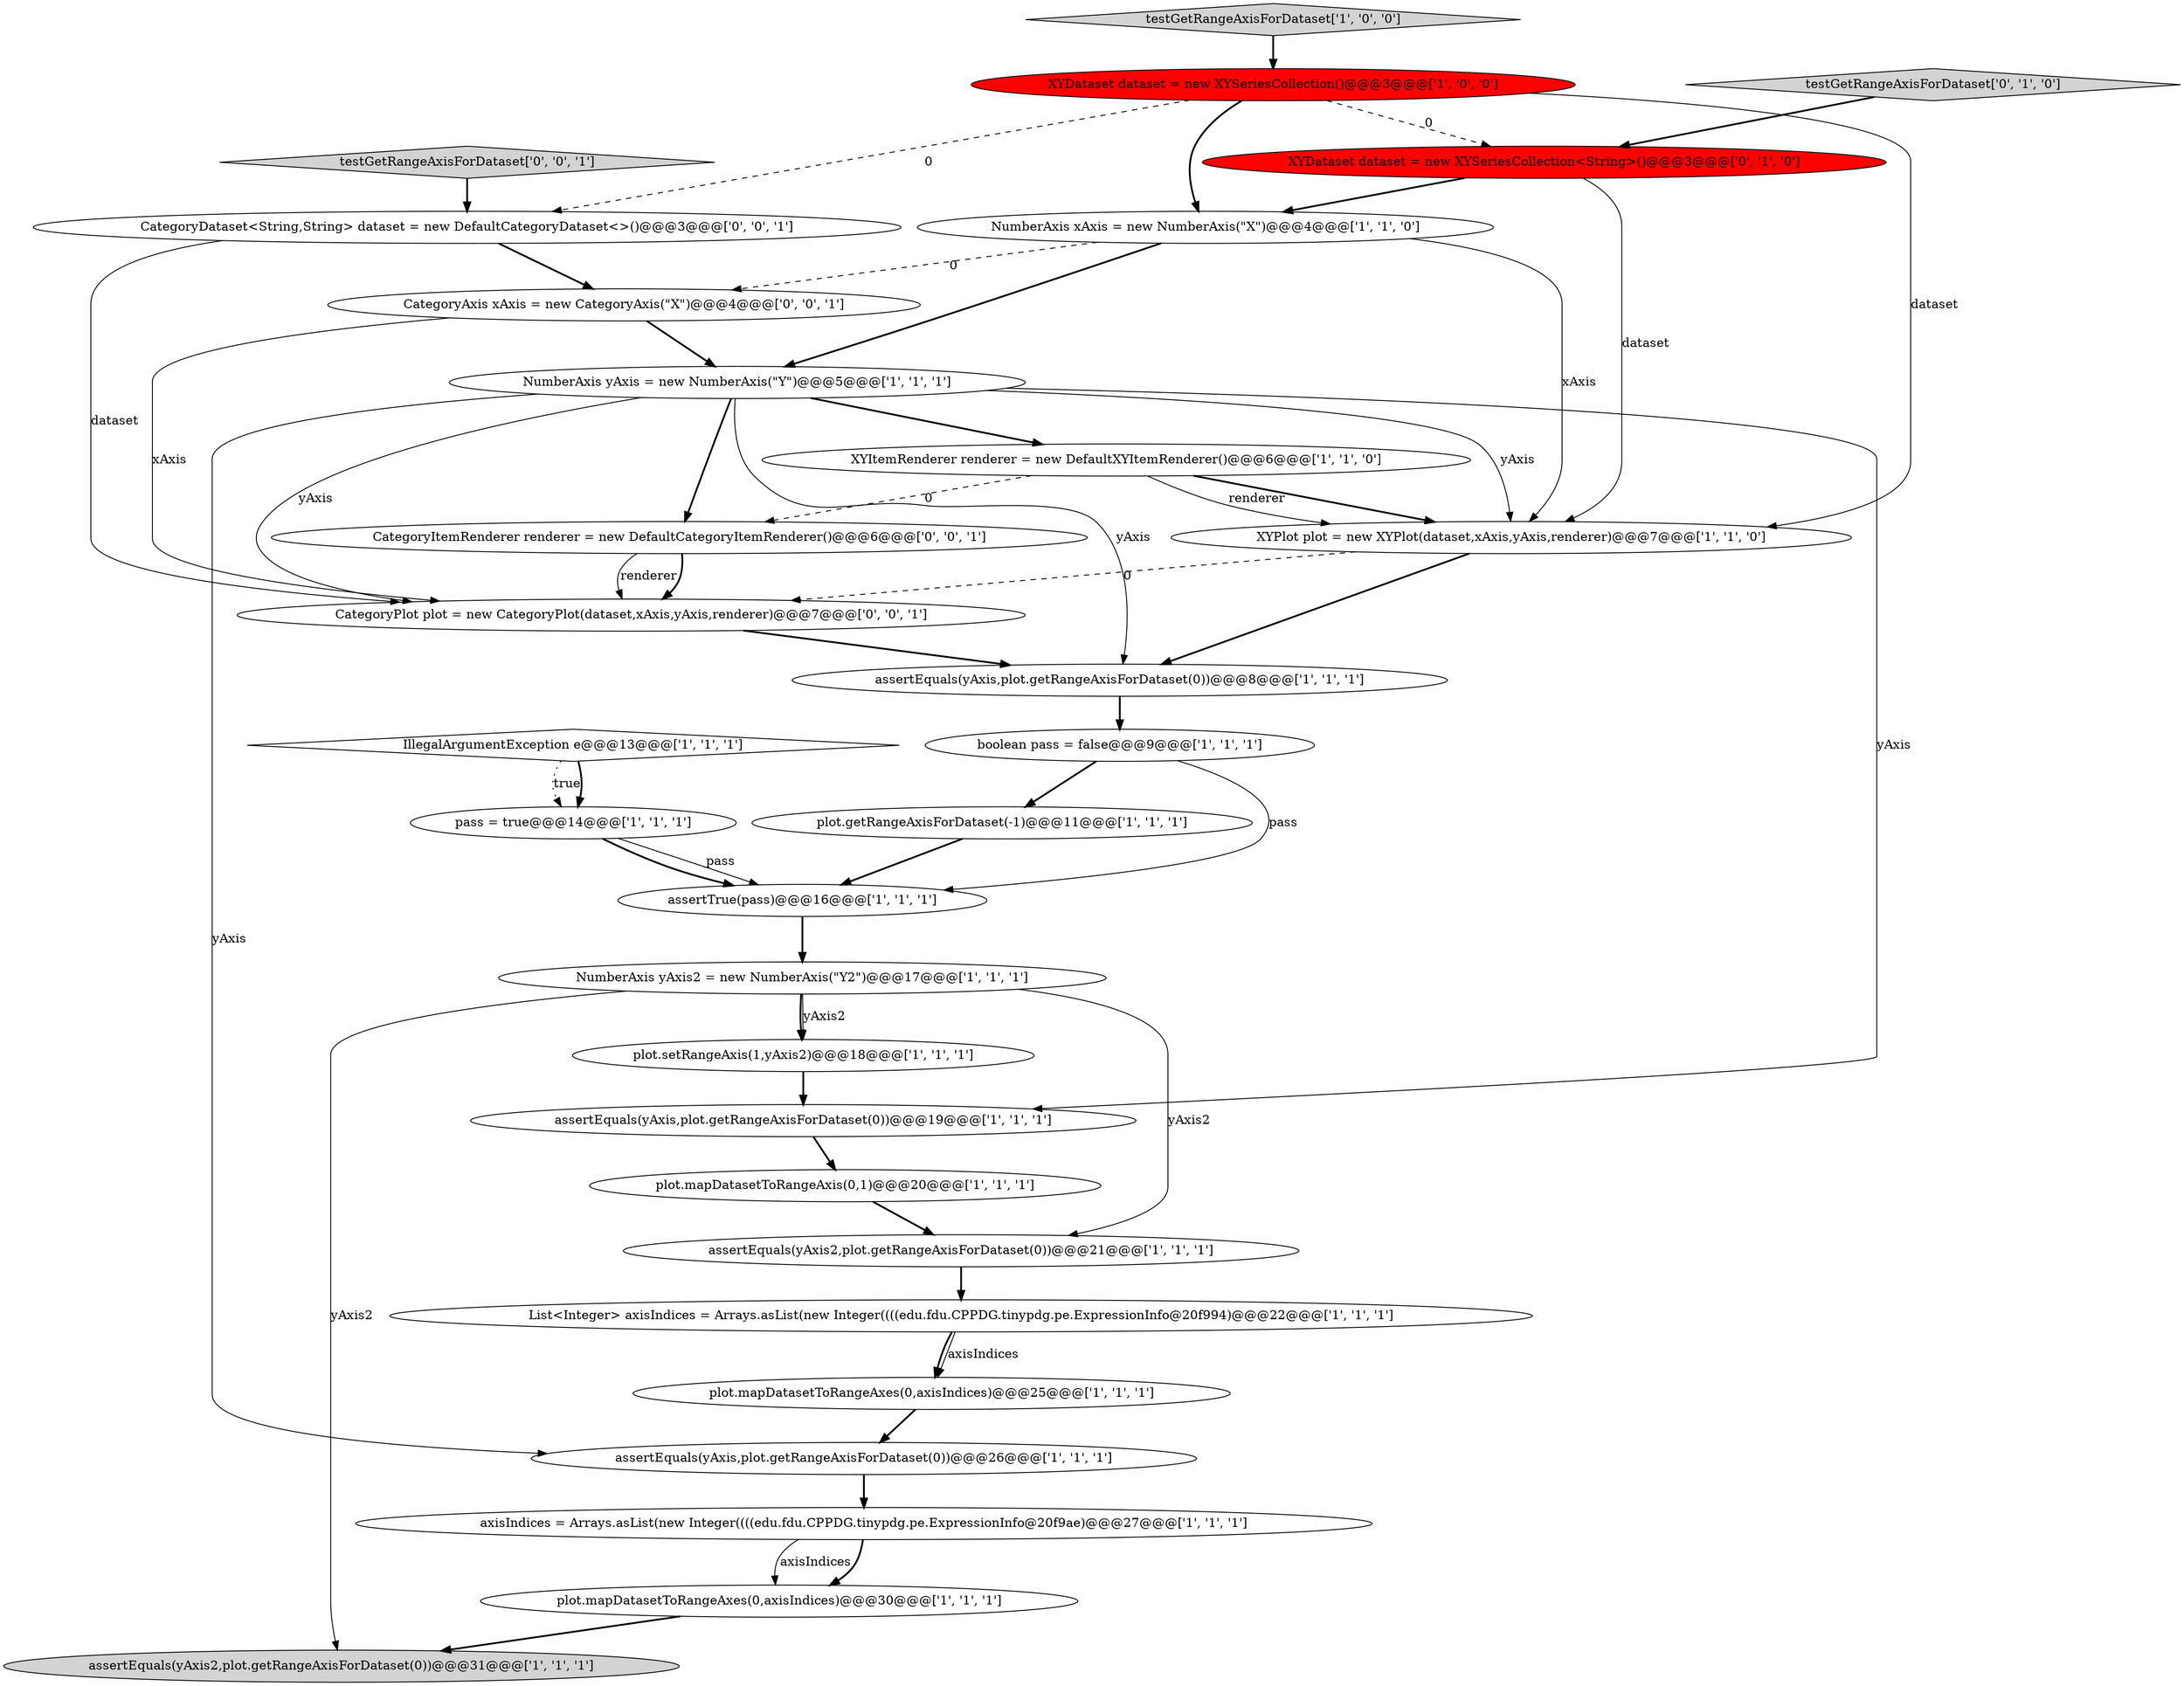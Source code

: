 digraph {
19 [style = filled, label = "NumberAxis yAxis2 = new NumberAxis(\"Y2\")@@@17@@@['1', '1', '1']", fillcolor = white, shape = ellipse image = "AAA0AAABBB1BBB"];
7 [style = filled, label = "plot.mapDatasetToRangeAxes(0,axisIndices)@@@25@@@['1', '1', '1']", fillcolor = white, shape = ellipse image = "AAA0AAABBB1BBB"];
15 [style = filled, label = "assertEquals(yAxis2,plot.getRangeAxisForDataset(0))@@@21@@@['1', '1', '1']", fillcolor = white, shape = ellipse image = "AAA0AAABBB1BBB"];
29 [style = filled, label = "CategoryItemRenderer renderer = new DefaultCategoryItemRenderer()@@@6@@@['0', '0', '1']", fillcolor = white, shape = ellipse image = "AAA0AAABBB3BBB"];
20 [style = filled, label = "axisIndices = Arrays.asList(new Integer((((edu.fdu.CPPDG.tinypdg.pe.ExpressionInfo@20f9ae)@@@27@@@['1', '1', '1']", fillcolor = white, shape = ellipse image = "AAA0AAABBB1BBB"];
17 [style = filled, label = "plot.setRangeAxis(1,yAxis2)@@@18@@@['1', '1', '1']", fillcolor = white, shape = ellipse image = "AAA0AAABBB1BBB"];
16 [style = filled, label = "XYDataset dataset = new XYSeriesCollection()@@@3@@@['1', '0', '0']", fillcolor = red, shape = ellipse image = "AAA1AAABBB1BBB"];
22 [style = filled, label = "NumberAxis yAxis = new NumberAxis(\"Y\")@@@5@@@['1', '1', '1']", fillcolor = white, shape = ellipse image = "AAA0AAABBB1BBB"];
6 [style = filled, label = "NumberAxis xAxis = new NumberAxis(\"X\")@@@4@@@['1', '1', '0']", fillcolor = white, shape = ellipse image = "AAA0AAABBB1BBB"];
5 [style = filled, label = "plot.mapDatasetToRangeAxes(0,axisIndices)@@@30@@@['1', '1', '1']", fillcolor = white, shape = ellipse image = "AAA0AAABBB1BBB"];
14 [style = filled, label = "assertEquals(yAxis,plot.getRangeAxisForDataset(0))@@@26@@@['1', '1', '1']", fillcolor = white, shape = ellipse image = "AAA0AAABBB1BBB"];
23 [style = filled, label = "testGetRangeAxisForDataset['0', '1', '0']", fillcolor = lightgray, shape = diamond image = "AAA0AAABBB2BBB"];
26 [style = filled, label = "CategoryPlot plot = new CategoryPlot(dataset,xAxis,yAxis,renderer)@@@7@@@['0', '0', '1']", fillcolor = white, shape = ellipse image = "AAA0AAABBB3BBB"];
25 [style = filled, label = "CategoryAxis xAxis = new CategoryAxis(\"X\")@@@4@@@['0', '0', '1']", fillcolor = white, shape = ellipse image = "AAA0AAABBB3BBB"];
28 [style = filled, label = "CategoryDataset<String,String> dataset = new DefaultCategoryDataset<>()@@@3@@@['0', '0', '1']", fillcolor = white, shape = ellipse image = "AAA0AAABBB3BBB"];
2 [style = filled, label = "plot.mapDatasetToRangeAxis(0,1)@@@20@@@['1', '1', '1']", fillcolor = white, shape = ellipse image = "AAA0AAABBB1BBB"];
21 [style = filled, label = "XYPlot plot = new XYPlot(dataset,xAxis,yAxis,renderer)@@@7@@@['1', '1', '0']", fillcolor = white, shape = ellipse image = "AAA0AAABBB1BBB"];
27 [style = filled, label = "testGetRangeAxisForDataset['0', '0', '1']", fillcolor = lightgray, shape = diamond image = "AAA0AAABBB3BBB"];
9 [style = filled, label = "assertEquals(yAxis,plot.getRangeAxisForDataset(0))@@@8@@@['1', '1', '1']", fillcolor = white, shape = ellipse image = "AAA0AAABBB1BBB"];
3 [style = filled, label = "plot.getRangeAxisForDataset(-1)@@@11@@@['1', '1', '1']", fillcolor = white, shape = ellipse image = "AAA0AAABBB1BBB"];
11 [style = filled, label = "XYItemRenderer renderer = new DefaultXYItemRenderer()@@@6@@@['1', '1', '0']", fillcolor = white, shape = ellipse image = "AAA0AAABBB1BBB"];
0 [style = filled, label = "assertTrue(pass)@@@16@@@['1', '1', '1']", fillcolor = white, shape = ellipse image = "AAA0AAABBB1BBB"];
10 [style = filled, label = "pass = true@@@14@@@['1', '1', '1']", fillcolor = white, shape = ellipse image = "AAA0AAABBB1BBB"];
1 [style = filled, label = "testGetRangeAxisForDataset['1', '0', '0']", fillcolor = lightgray, shape = diamond image = "AAA0AAABBB1BBB"];
12 [style = filled, label = "boolean pass = false@@@9@@@['1', '1', '1']", fillcolor = white, shape = ellipse image = "AAA0AAABBB1BBB"];
8 [style = filled, label = "assertEquals(yAxis2,plot.getRangeAxisForDataset(0))@@@31@@@['1', '1', '1']", fillcolor = lightgray, shape = ellipse image = "AAA0AAABBB1BBB"];
13 [style = filled, label = "assertEquals(yAxis,plot.getRangeAxisForDataset(0))@@@19@@@['1', '1', '1']", fillcolor = white, shape = ellipse image = "AAA0AAABBB1BBB"];
24 [style = filled, label = "XYDataset dataset = new XYSeriesCollection<String>()@@@3@@@['0', '1', '0']", fillcolor = red, shape = ellipse image = "AAA1AAABBB2BBB"];
4 [style = filled, label = "List<Integer> axisIndices = Arrays.asList(new Integer((((edu.fdu.CPPDG.tinypdg.pe.ExpressionInfo@20f994)@@@22@@@['1', '1', '1']", fillcolor = white, shape = ellipse image = "AAA0AAABBB1BBB"];
18 [style = filled, label = "IllegalArgumentException e@@@13@@@['1', '1', '1']", fillcolor = white, shape = diamond image = "AAA0AAABBB1BBB"];
24->21 [style = solid, label="dataset"];
22->13 [style = solid, label="yAxis"];
5->8 [style = bold, label=""];
25->26 [style = solid, label="xAxis"];
20->5 [style = solid, label="axisIndices"];
19->15 [style = solid, label="yAxis2"];
25->22 [style = bold, label=""];
6->22 [style = bold, label=""];
0->19 [style = bold, label=""];
16->24 [style = dashed, label="0"];
16->6 [style = bold, label=""];
27->28 [style = bold, label=""];
11->21 [style = bold, label=""];
22->29 [style = bold, label=""];
11->29 [style = dashed, label="0"];
26->9 [style = bold, label=""];
19->17 [style = bold, label=""];
29->26 [style = solid, label="renderer"];
19->8 [style = solid, label="yAxis2"];
12->0 [style = solid, label="pass"];
4->7 [style = bold, label=""];
3->0 [style = bold, label=""];
16->21 [style = solid, label="dataset"];
20->5 [style = bold, label=""];
29->26 [style = bold, label=""];
7->14 [style = bold, label=""];
18->10 [style = dotted, label="true"];
28->26 [style = solid, label="dataset"];
23->24 [style = bold, label=""];
21->9 [style = bold, label=""];
22->14 [style = solid, label="yAxis"];
18->10 [style = bold, label=""];
6->25 [style = dashed, label="0"];
22->21 [style = solid, label="yAxis"];
21->26 [style = dashed, label="0"];
1->16 [style = bold, label=""];
22->26 [style = solid, label="yAxis"];
10->0 [style = bold, label=""];
2->15 [style = bold, label=""];
4->7 [style = solid, label="axisIndices"];
15->4 [style = bold, label=""];
6->21 [style = solid, label="xAxis"];
11->21 [style = solid, label="renderer"];
28->25 [style = bold, label=""];
10->0 [style = solid, label="pass"];
17->13 [style = bold, label=""];
12->3 [style = bold, label=""];
9->12 [style = bold, label=""];
24->6 [style = bold, label=""];
16->28 [style = dashed, label="0"];
19->17 [style = solid, label="yAxis2"];
22->11 [style = bold, label=""];
14->20 [style = bold, label=""];
13->2 [style = bold, label=""];
22->9 [style = solid, label="yAxis"];
}
